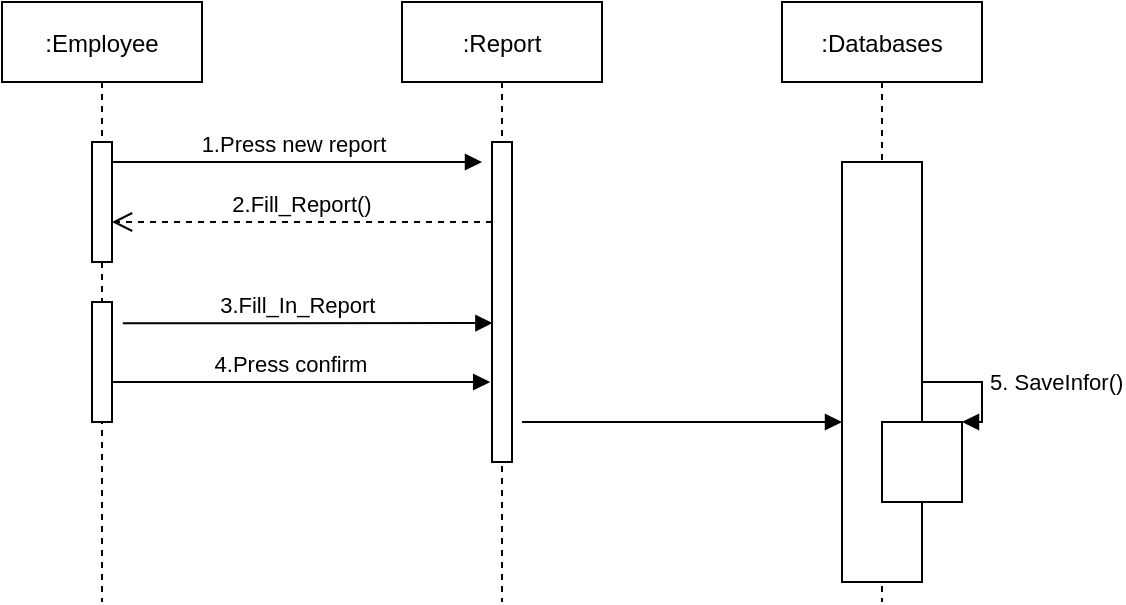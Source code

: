 <mxfile version="15.5.6" type="device"><diagram id="kgpKYQtTHZ0yAKxKKP6v" name="Page-1"><mxGraphModel dx="1038" dy="579" grid="1" gridSize="10" guides="1" tooltips="1" connect="1" arrows="1" fold="1" page="1" pageScale="1" pageWidth="850" pageHeight="1100" math="0" shadow="0"><root><mxCell id="0"/><mxCell id="1" parent="0"/><mxCell id="3nuBFxr9cyL0pnOWT2aG-1" value=":Employee" style="shape=umlLifeline;perimeter=lifelinePerimeter;container=1;collapsible=0;recursiveResize=0;rounded=0;shadow=0;strokeWidth=1;" parent="1" vertex="1"><mxGeometry x="120" y="80" width="100" height="300" as="geometry"/></mxCell><mxCell id="3nuBFxr9cyL0pnOWT2aG-2" value="" style="points=[];perimeter=orthogonalPerimeter;rounded=0;shadow=0;strokeWidth=1;" parent="3nuBFxr9cyL0pnOWT2aG-1" vertex="1"><mxGeometry x="45" y="70" width="10" height="60" as="geometry"/></mxCell><mxCell id="RgYrTzu08o2l_LqJXk0l-4" value="2.Fill_Report()" style="verticalAlign=bottom;endArrow=open;dashed=1;endSize=8;exitX=0;exitY=0.95;shadow=0;strokeWidth=1;" edge="1" parent="3nuBFxr9cyL0pnOWT2aG-1"><mxGeometry relative="1" as="geometry"><mxPoint x="55" y="110.0" as="targetPoint"/><mxPoint x="245" y="110.0" as="sourcePoint"/></mxGeometry></mxCell><mxCell id="RgYrTzu08o2l_LqJXk0l-7" value="" style="points=[];perimeter=orthogonalPerimeter;rounded=0;shadow=0;strokeWidth=1;" vertex="1" parent="3nuBFxr9cyL0pnOWT2aG-1"><mxGeometry x="45" y="150" width="10" height="60" as="geometry"/></mxCell><mxCell id="3nuBFxr9cyL0pnOWT2aG-5" value=":Report" style="shape=umlLifeline;perimeter=lifelinePerimeter;container=1;collapsible=0;recursiveResize=0;rounded=0;shadow=0;strokeWidth=1;" parent="1" vertex="1"><mxGeometry x="320" y="80" width="100" height="300" as="geometry"/></mxCell><mxCell id="3nuBFxr9cyL0pnOWT2aG-6" value="" style="points=[];perimeter=orthogonalPerimeter;rounded=0;shadow=0;strokeWidth=1;" parent="3nuBFxr9cyL0pnOWT2aG-5" vertex="1"><mxGeometry x="45" y="70" width="10" height="160" as="geometry"/></mxCell><mxCell id="RgYrTzu08o2l_LqJXk0l-12" value="4.Press confirm" style="verticalAlign=bottom;endArrow=block;shadow=0;strokeWidth=1;exitX=1.01;exitY=0.212;exitDx=0;exitDy=0;exitPerimeter=0;" edge="1" parent="3nuBFxr9cyL0pnOWT2aG-5"><mxGeometry x="-0.051" relative="1" as="geometry"><mxPoint x="-145.0" y="190" as="sourcePoint"/><mxPoint x="44.1" y="190" as="targetPoint"/><mxPoint as="offset"/></mxGeometry></mxCell><mxCell id="3nuBFxr9cyL0pnOWT2aG-8" value="1.Press new report " style="verticalAlign=bottom;endArrow=block;shadow=0;strokeWidth=1;" parent="1" source="3nuBFxr9cyL0pnOWT2aG-2" edge="1"><mxGeometry relative="1" as="geometry"><mxPoint x="275" y="160" as="sourcePoint"/><mxPoint x="360" y="160" as="targetPoint"/><Array as="points"><mxPoint x="200" y="160"/></Array></mxGeometry></mxCell><mxCell id="RgYrTzu08o2l_LqJXk0l-1" value=":Databases" style="shape=umlLifeline;perimeter=lifelinePerimeter;container=1;collapsible=0;recursiveResize=0;rounded=0;shadow=0;strokeWidth=1;" vertex="1" parent="1"><mxGeometry x="510" y="80" width="100" height="300" as="geometry"/></mxCell><mxCell id="RgYrTzu08o2l_LqJXk0l-2" value="" style="points=[];perimeter=orthogonalPerimeter;rounded=0;shadow=0;strokeWidth=1;" vertex="1" parent="RgYrTzu08o2l_LqJXk0l-1"><mxGeometry x="30" y="80" width="40" height="210" as="geometry"/></mxCell><mxCell id="RgYrTzu08o2l_LqJXk0l-14" value="" style="verticalAlign=bottom;endArrow=block;shadow=0;strokeWidth=1;" edge="1" parent="RgYrTzu08o2l_LqJXk0l-1"><mxGeometry relative="1" as="geometry"><mxPoint x="-130" y="210" as="sourcePoint"/><mxPoint x="30" y="210" as="targetPoint"/><mxPoint as="offset"/><Array as="points"><mxPoint x="-50" y="210"/><mxPoint x="-25" y="210"/></Array></mxGeometry></mxCell><mxCell id="RgYrTzu08o2l_LqJXk0l-16" value="" style="html=1;points=[];perimeter=orthogonalPerimeter;" vertex="1" parent="RgYrTzu08o2l_LqJXk0l-1"><mxGeometry x="50" y="210" width="40" height="40" as="geometry"/></mxCell><mxCell id="RgYrTzu08o2l_LqJXk0l-17" value="5. SaveInfor()" style="edgeStyle=orthogonalEdgeStyle;html=1;align=left;spacingLeft=2;endArrow=block;rounded=0;entryX=1;entryY=0;" edge="1" target="RgYrTzu08o2l_LqJXk0l-16" parent="RgYrTzu08o2l_LqJXk0l-1"><mxGeometry relative="1" as="geometry"><mxPoint x="70" y="190" as="sourcePoint"/><Array as="points"><mxPoint x="100" y="190"/></Array><mxPoint as="offset"/></mxGeometry></mxCell><mxCell id="RgYrTzu08o2l_LqJXk0l-11" value="3.Fill_In_Report" style="verticalAlign=bottom;endArrow=block;shadow=0;strokeWidth=1;exitX=1.01;exitY=0.212;exitDx=0;exitDy=0;exitPerimeter=0;entryX=0.02;entryY=0.566;entryDx=0;entryDy=0;entryPerimeter=0;" edge="1" parent="1" target="3nuBFxr9cyL0pnOWT2aG-6"><mxGeometry x="-0.051" relative="1" as="geometry"><mxPoint x="180.4" y="240.6" as="sourcePoint"/><mxPoint x="360" y="241" as="targetPoint"/><mxPoint as="offset"/></mxGeometry></mxCell></root></mxGraphModel></diagram></mxfile>